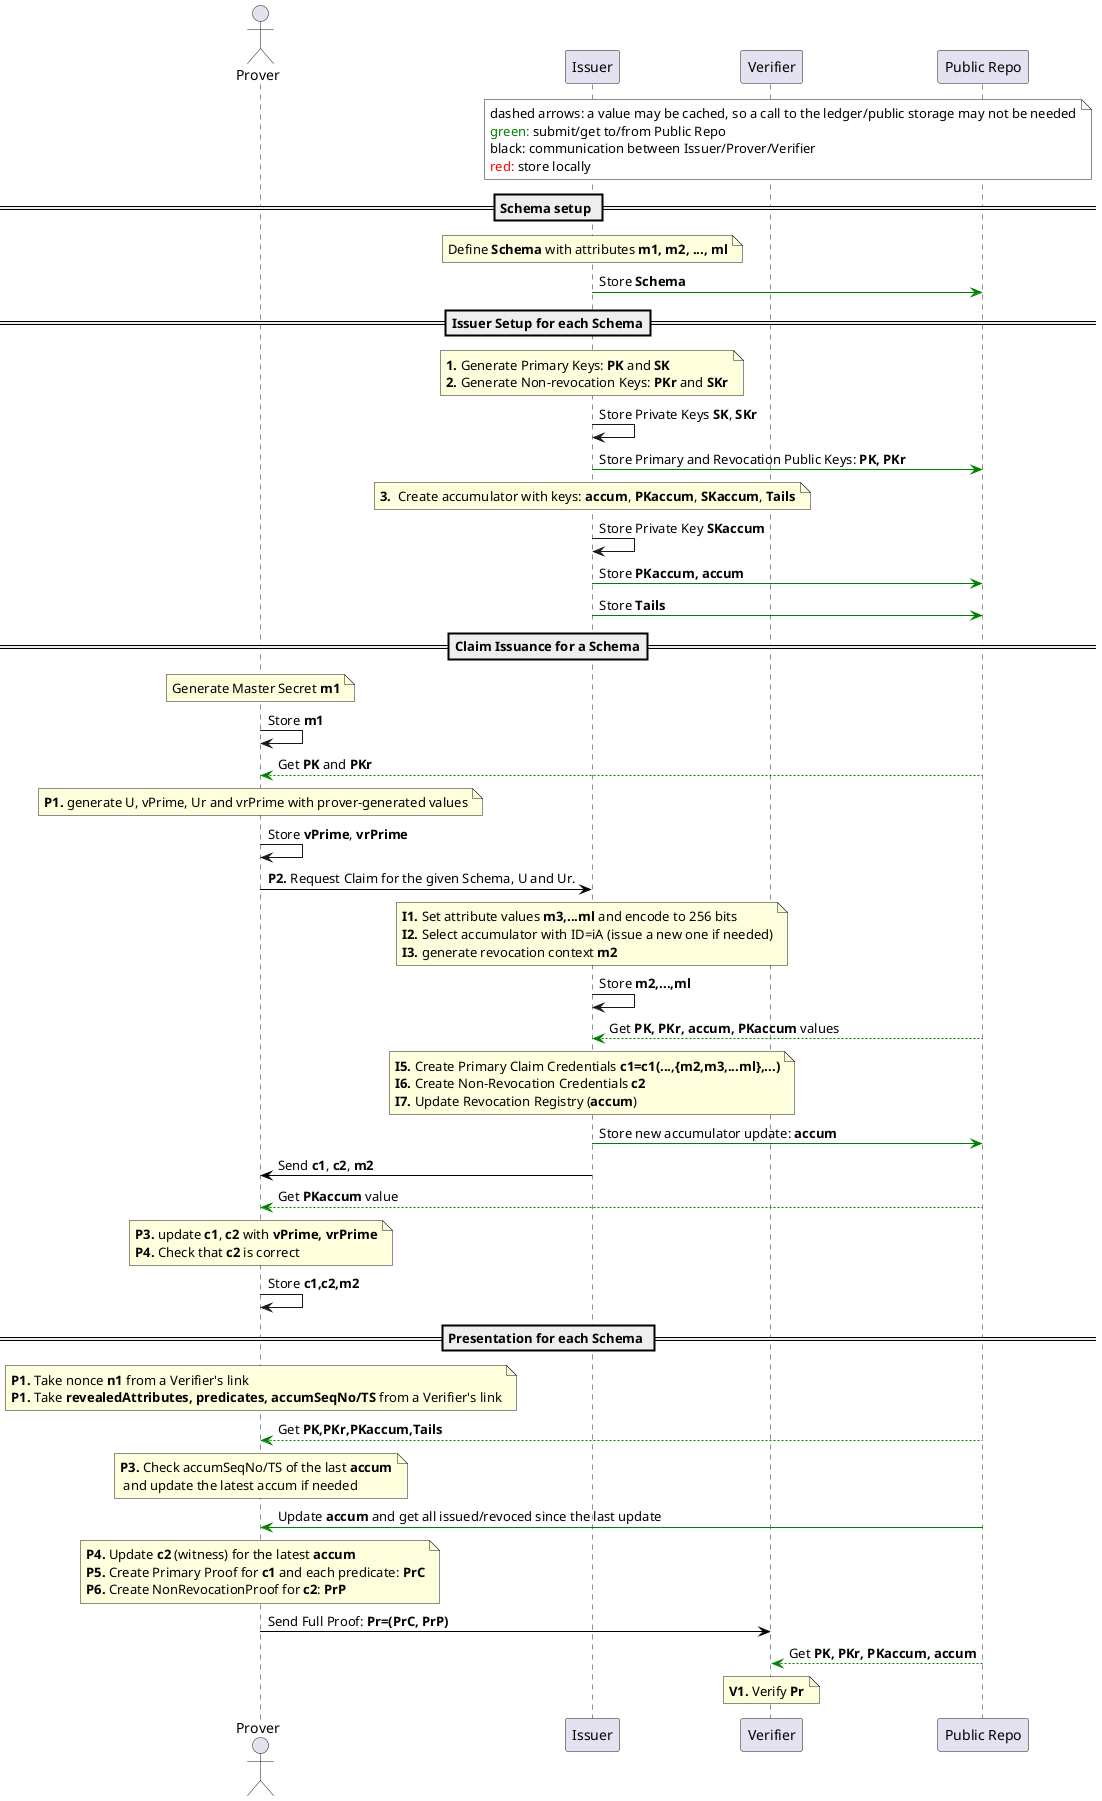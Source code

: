 @startuml
actor Prover as P
participant "Issuer" as I
participant "Verifier" as V
participant "Public Repo" as S

note over I, S #white
    dashed arrows: a value may be cached, so a call to the ledger/public storage may not be needed
    <font color=green>green:</font> submit/get to/from Public Repo
    black: communication between Issuer/Prover/Verifier
    <font color=red>red:</font> store locally
endnote

== Schema setup ==

note over I: Define **Schema** with attributes **m1, m2, ..., ml**

I -[#green]> S: Store **Schema**

== Issuer Setup for each Schema==

note over I: **1.** Generate Primary Keys: **PK** and **SK**\n**2.** Generate Non-revocation Keys: **PKr** and **SKr**

I -> I: Store Private Keys **SK**, **SKr**

I -[#green]> S: Store Primary and Revocation Public Keys: **PK, PKr**


note over I:**3.**  Create accumulator with keys: **accum**, **PKaccum**, **SKaccum**, **Tails**

I -> I: Store Private Key **SKaccum**

I -[#green]> S: Store **PKaccum, accum**

I -[#green]> S: Store **Tails**


== Claim Issuance for a Schema==


note over P: Generate Master Secret **m1**

P -> P: Store **m1**

S -[#green]-> P: Get **PK** and **PKr**

note over P: **P1.** generate U, vPrime, Ur and vrPrime with prover-generated values

P -> P: Store **vPrime**, **vrPrime**

P -[#black]> I: **P2.** Request Claim for the given Schema, U and Ur.

note over I
    **I1.** Set attribute values **m3,...ml** and encode to 256 bits
    **I2.** Select accumulator with ID=iA (issue a new one if needed)
    **I3.** generate revocation context **m2**
end note

I -> I: Store **m2,...,ml**

S -[#green]-> I: Get **PK, PKr, accum, PKaccum** values


note over I
    **I5.** Create Primary Claim Credentials **c1=c1(...,{m2,m3,...ml},...)**
    **I6.** Create Non-Revocation Credentials **c2**
    **I7.** Update Revocation Registry (**accum**)
end note

I -[#green]> S: Store new accumulator update: **accum**

I -[#black]> P: Send **c1**, **c2**, **m2**

S -[#green]-> P: Get **PKaccum** value

note over P
    **P3.** update **c1**, **c2** with **vPrime, vrPrime**
    **P4.** Check that **c2** is correct
end note

P -> P: Store **c1,c2,m2**


== Presentation for each Schema ==

note over P
    **P1.** Take nonce **n1** from a Verifier's link
    **P1.** Take **revealedAttributes, predicates, accumSeqNo/TS** from a Verifier's link
end note

S -[#green]-> P: Get **PK,PKr,PKaccum,Tails**

note over P: **P3.** Check accumSeqNo/TS of the last **accum**\n and update the latest accum if needed

S -[#green]> P: Update **accum** and get all issued/revoced since the last update

note over P
    **P4.** Update **c2** (witness) for the latest **accum**
    **P5.** Create Primary Proof for **c1** and each predicate: **PrC**
    **P6.** Create NonRevocationProof for **c2**: **PrP**
end note

P -[#black]> V: Send Full Proof: **Pr=(PrC, PrP)**

S -[#green]-> V: Get **PK, PKr, PKaccum, accum**

note over V: **V1.** Verify **Pr**



@enduml